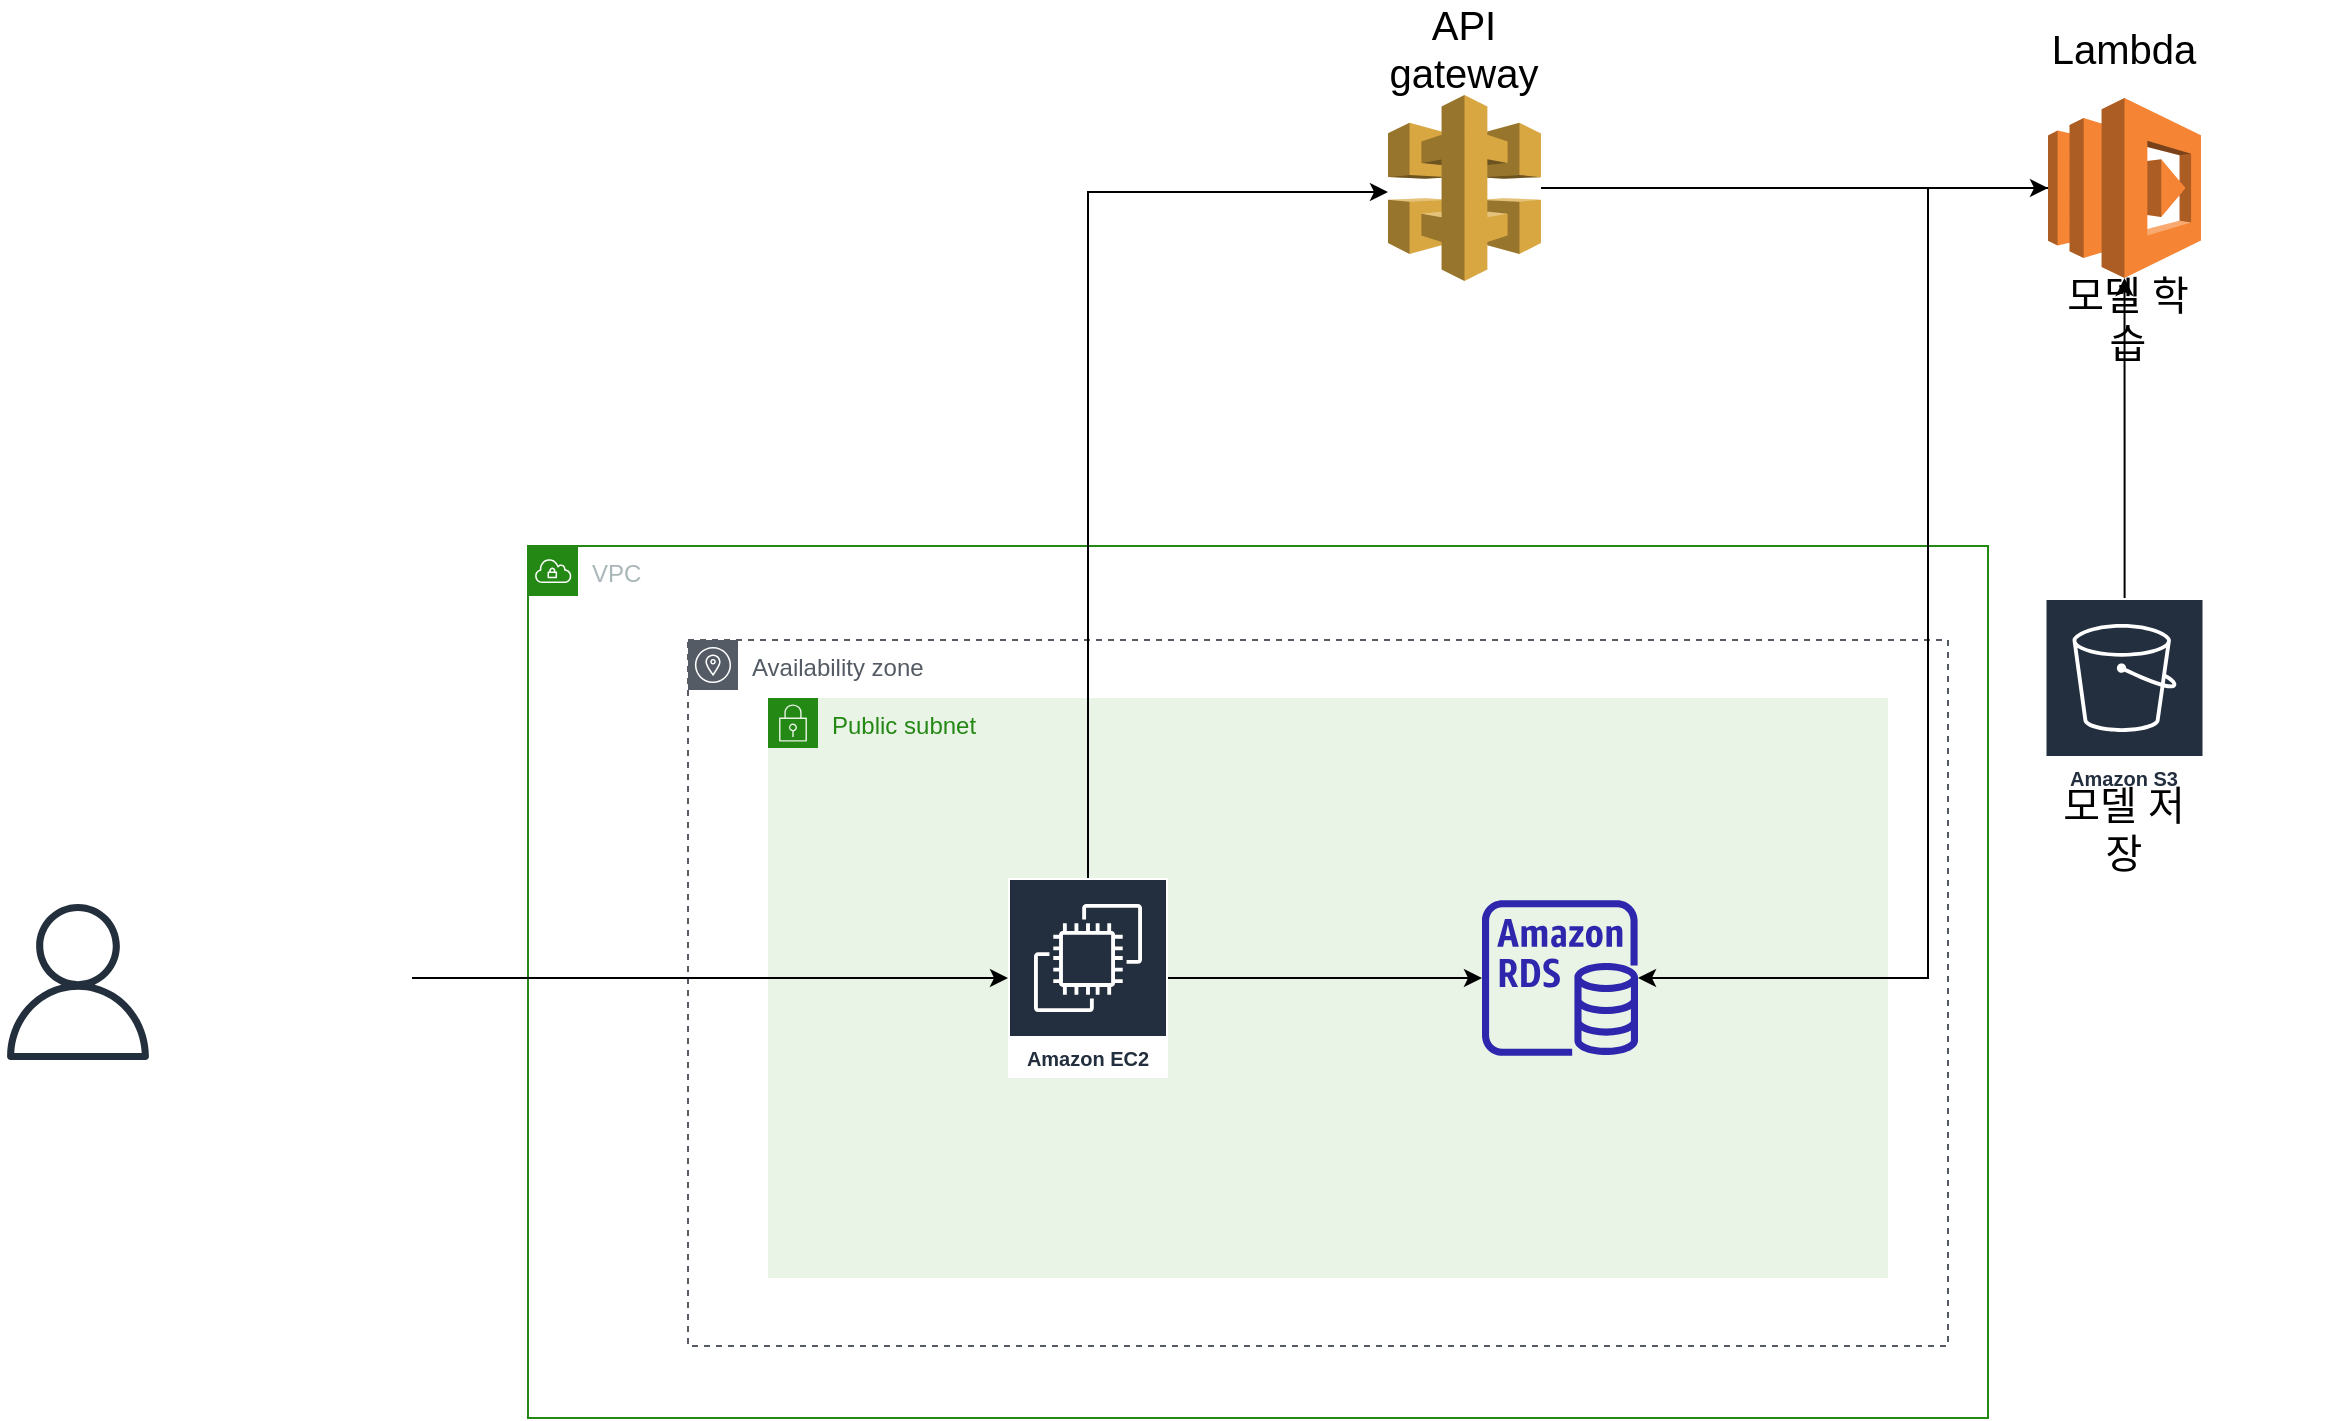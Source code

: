 <mxfile version="20.5.1" type="github">
  <diagram id="fhw_wIi06ZGNYjIY4_s1" name="페이지-1">
    <mxGraphModel dx="1566" dy="975" grid="1" gridSize="10" guides="1" tooltips="1" connect="1" arrows="1" fold="1" page="1" pageScale="1" pageWidth="827" pageHeight="1169" math="0" shadow="0">
      <root>
        <mxCell id="0" />
        <mxCell id="1" parent="0" />
        <mxCell id="5gLOo1jOrvhWAQoctUP--2" value="" style="sketch=0;outlineConnect=0;fontColor=#232F3E;gradientColor=none;fillColor=#232F3D;strokeColor=none;dashed=0;verticalLabelPosition=bottom;verticalAlign=top;align=center;html=1;fontSize=12;fontStyle=0;aspect=fixed;pointerEvents=1;shape=mxgraph.aws4.user;" vertex="1" parent="1">
          <mxGeometry x="226" y="473" width="78" height="78" as="geometry" />
        </mxCell>
        <mxCell id="5gLOo1jOrvhWAQoctUP--3" value="VPC" style="points=[[0,0],[0.25,0],[0.5,0],[0.75,0],[1,0],[1,0.25],[1,0.5],[1,0.75],[1,1],[0.75,1],[0.5,1],[0.25,1],[0,1],[0,0.75],[0,0.5],[0,0.25]];outlineConnect=0;gradientColor=none;html=1;whiteSpace=wrap;fontSize=12;fontStyle=0;container=1;pointerEvents=0;collapsible=0;recursiveResize=0;shape=mxgraph.aws4.group;grIcon=mxgraph.aws4.group_vpc;strokeColor=#248814;fillColor=none;verticalAlign=top;align=left;spacingLeft=30;fontColor=#AAB7B8;dashed=0;" vertex="1" parent="1">
          <mxGeometry x="490" y="294" width="730" height="436" as="geometry" />
        </mxCell>
        <mxCell id="5gLOo1jOrvhWAQoctUP--6" value="Availability zone" style="sketch=0;outlineConnect=0;gradientColor=none;html=1;whiteSpace=wrap;fontSize=12;fontStyle=0;shape=mxgraph.aws4.group;grIcon=mxgraph.aws4.group_availability_zone;strokeColor=#545B64;fillColor=none;verticalAlign=top;align=left;spacingLeft=30;fontColor=#545B64;dashed=1;" vertex="1" parent="5gLOo1jOrvhWAQoctUP--3">
          <mxGeometry x="80" y="47" width="630" height="353" as="geometry" />
        </mxCell>
        <mxCell id="5gLOo1jOrvhWAQoctUP--5" value="Public subnet" style="points=[[0,0],[0.25,0],[0.5,0],[0.75,0],[1,0],[1,0.25],[1,0.5],[1,0.75],[1,1],[0.75,1],[0.5,1],[0.25,1],[0,1],[0,0.75],[0,0.5],[0,0.25]];outlineConnect=0;gradientColor=none;html=1;whiteSpace=wrap;fontSize=12;fontStyle=0;container=1;pointerEvents=0;collapsible=0;recursiveResize=0;shape=mxgraph.aws4.group;grIcon=mxgraph.aws4.group_security_group;grStroke=0;strokeColor=#248814;fillColor=#E9F3E6;verticalAlign=top;align=left;spacingLeft=30;fontColor=#248814;dashed=0;" vertex="1" parent="5gLOo1jOrvhWAQoctUP--3">
          <mxGeometry x="120" y="76" width="560" height="290" as="geometry" />
        </mxCell>
        <mxCell id="5gLOo1jOrvhWAQoctUP--11" style="edgeStyle=orthogonalEdgeStyle;rounded=0;orthogonalLoop=1;jettySize=auto;html=1;" edge="1" parent="5gLOo1jOrvhWAQoctUP--5" source="5gLOo1jOrvhWAQoctUP--1" target="5gLOo1jOrvhWAQoctUP--9">
          <mxGeometry relative="1" as="geometry" />
        </mxCell>
        <mxCell id="5gLOo1jOrvhWAQoctUP--1" value="Amazon EC2" style="sketch=0;outlineConnect=0;fontColor=#232F3E;gradientColor=none;strokeColor=#ffffff;fillColor=#232F3E;dashed=0;verticalLabelPosition=middle;verticalAlign=bottom;align=center;html=1;whiteSpace=wrap;fontSize=10;fontStyle=1;spacing=3;shape=mxgraph.aws4.productIcon;prIcon=mxgraph.aws4.ec2;" vertex="1" parent="5gLOo1jOrvhWAQoctUP--5">
          <mxGeometry x="120" y="90" width="80" height="100" as="geometry" />
        </mxCell>
        <mxCell id="5gLOo1jOrvhWAQoctUP--9" value="" style="sketch=0;outlineConnect=0;fontColor=#232F3E;gradientColor=none;fillColor=#2E27AD;strokeColor=none;dashed=0;verticalLabelPosition=bottom;verticalAlign=top;align=center;html=1;fontSize=12;fontStyle=0;aspect=fixed;pointerEvents=1;shape=mxgraph.aws4.rds_instance;" vertex="1" parent="5gLOo1jOrvhWAQoctUP--5">
          <mxGeometry x="357" y="101" width="78" height="78" as="geometry" />
        </mxCell>
        <mxCell id="5gLOo1jOrvhWAQoctUP--10" value="" style="shape=image;html=1;verticalAlign=top;verticalLabelPosition=bottom;labelBackgroundColor=#ffffff;imageAspect=0;aspect=fixed;image=https://cdn2.iconfinder.com/data/icons/boxicons-logos/24/bxl-spring-boot-128.png" vertex="1" parent="5gLOo1jOrvhWAQoctUP--5">
          <mxGeometry x="130" y="200" width="70" height="70" as="geometry" />
        </mxCell>
        <mxCell id="5gLOo1jOrvhWAQoctUP--16" style="edgeStyle=orthogonalEdgeStyle;rounded=0;orthogonalLoop=1;jettySize=auto;html=1;" edge="1" parent="1" source="5gLOo1jOrvhWAQoctUP--8" target="5gLOo1jOrvhWAQoctUP--12">
          <mxGeometry relative="1" as="geometry" />
        </mxCell>
        <mxCell id="5gLOo1jOrvhWAQoctUP--8" value="Amazon S3" style="sketch=0;outlineConnect=0;fontColor=#232F3E;gradientColor=none;strokeColor=#ffffff;fillColor=#232F3E;dashed=0;verticalLabelPosition=middle;verticalAlign=bottom;align=center;html=1;whiteSpace=wrap;fontSize=10;fontStyle=1;spacing=3;shape=mxgraph.aws4.productIcon;prIcon=mxgraph.aws4.s3;" vertex="1" parent="1">
          <mxGeometry x="1248.25" y="320" width="80" height="100" as="geometry" />
        </mxCell>
        <mxCell id="5gLOo1jOrvhWAQoctUP--27" style="edgeStyle=orthogonalEdgeStyle;rounded=0;orthogonalLoop=1;jettySize=auto;html=1;fontSize=20;" edge="1" parent="1" source="5gLOo1jOrvhWAQoctUP--12" target="5gLOo1jOrvhWAQoctUP--9">
          <mxGeometry relative="1" as="geometry">
            <Array as="points">
              <mxPoint x="1190" y="115" />
              <mxPoint x="1190" y="510" />
            </Array>
          </mxGeometry>
        </mxCell>
        <mxCell id="5gLOo1jOrvhWAQoctUP--12" value="" style="outlineConnect=0;dashed=0;verticalLabelPosition=bottom;verticalAlign=top;align=center;html=1;shape=mxgraph.aws3.lambda;fillColor=#F58534;gradientColor=none;" vertex="1" parent="1">
          <mxGeometry x="1250" y="70" width="76.5" height="90" as="geometry" />
        </mxCell>
        <mxCell id="5gLOo1jOrvhWAQoctUP--14" value="&lt;font style=&quot;font-size: 20px;&quot;&gt;모델 학습&lt;/font&gt;" style="text;html=1;strokeColor=none;fillColor=none;align=center;verticalAlign=middle;whiteSpace=wrap;rounded=0;" vertex="1" parent="1">
          <mxGeometry x="1250" y="165" width="80" height="30" as="geometry" />
        </mxCell>
        <mxCell id="5gLOo1jOrvhWAQoctUP--15" value="" style="shape=image;html=1;verticalAlign=top;verticalLabelPosition=bottom;labelBackgroundColor=#ffffff;imageAspect=0;aspect=fixed;image=https://cdn1.iconfinder.com/data/icons/ionicons-fill-vol-2/512/logo-python-128.png" vertex="1" parent="1">
          <mxGeometry x="1326.5" y="110" width="70" height="70" as="geometry" />
        </mxCell>
        <mxCell id="5gLOo1jOrvhWAQoctUP--17" value="&lt;font style=&quot;font-size: 20px;&quot;&gt;모델 저장&lt;/font&gt;" style="text;html=1;strokeColor=none;fillColor=none;align=center;verticalAlign=middle;whiteSpace=wrap;rounded=0;" vertex="1" parent="1">
          <mxGeometry x="1248.25" y="420" width="80" height="30" as="geometry" />
        </mxCell>
        <mxCell id="5gLOo1jOrvhWAQoctUP--19" style="edgeStyle=orthogonalEdgeStyle;rounded=0;orthogonalLoop=1;jettySize=auto;html=1;fontSize=20;" edge="1" parent="1" source="5gLOo1jOrvhWAQoctUP--18" target="5gLOo1jOrvhWAQoctUP--12">
          <mxGeometry relative="1" as="geometry" />
        </mxCell>
        <mxCell id="5gLOo1jOrvhWAQoctUP--18" value="" style="outlineConnect=0;dashed=0;verticalLabelPosition=bottom;verticalAlign=top;align=center;html=1;shape=mxgraph.aws3.api_gateway;fillColor=#D9A741;gradientColor=none;fontSize=20;" vertex="1" parent="1">
          <mxGeometry x="920" y="68.5" width="76.5" height="93" as="geometry" />
        </mxCell>
        <mxCell id="5gLOo1jOrvhWAQoctUP--20" style="edgeStyle=orthogonalEdgeStyle;rounded=0;orthogonalLoop=1;jettySize=auto;html=1;fontSize=20;" edge="1" parent="1" source="5gLOo1jOrvhWAQoctUP--1" target="5gLOo1jOrvhWAQoctUP--18">
          <mxGeometry relative="1" as="geometry">
            <Array as="points">
              <mxPoint x="770" y="117" />
            </Array>
          </mxGeometry>
        </mxCell>
        <mxCell id="5gLOo1jOrvhWAQoctUP--22" style="edgeStyle=orthogonalEdgeStyle;rounded=0;orthogonalLoop=1;jettySize=auto;html=1;fontSize=20;" edge="1" parent="1" source="5gLOo1jOrvhWAQoctUP--21" target="5gLOo1jOrvhWAQoctUP--1">
          <mxGeometry relative="1" as="geometry" />
        </mxCell>
        <mxCell id="5gLOo1jOrvhWAQoctUP--21" value="" style="shape=image;html=1;verticalAlign=top;verticalLabelPosition=bottom;labelBackgroundColor=#ffffff;imageAspect=0;aspect=fixed;image=https://cdn1.iconfinder.com/data/icons/unicons-line-vol-5/24/react-128.png;fontSize=20;" vertex="1" parent="1">
          <mxGeometry x="304" y="446" width="128" height="128" as="geometry" />
        </mxCell>
        <mxCell id="5gLOo1jOrvhWAQoctUP--23" value="API gateway" style="text;html=1;strokeColor=none;fillColor=none;align=center;verticalAlign=middle;whiteSpace=wrap;rounded=0;fontSize=20;" vertex="1" parent="1">
          <mxGeometry x="928.25" y="30" width="60" height="30" as="geometry" />
        </mxCell>
        <mxCell id="5gLOo1jOrvhWAQoctUP--24" value="Lambda" style="text;html=1;strokeColor=none;fillColor=none;align=center;verticalAlign=middle;whiteSpace=wrap;rounded=0;fontSize=20;" vertex="1" parent="1">
          <mxGeometry x="1258.25" y="30" width="60" height="30" as="geometry" />
        </mxCell>
      </root>
    </mxGraphModel>
  </diagram>
</mxfile>
